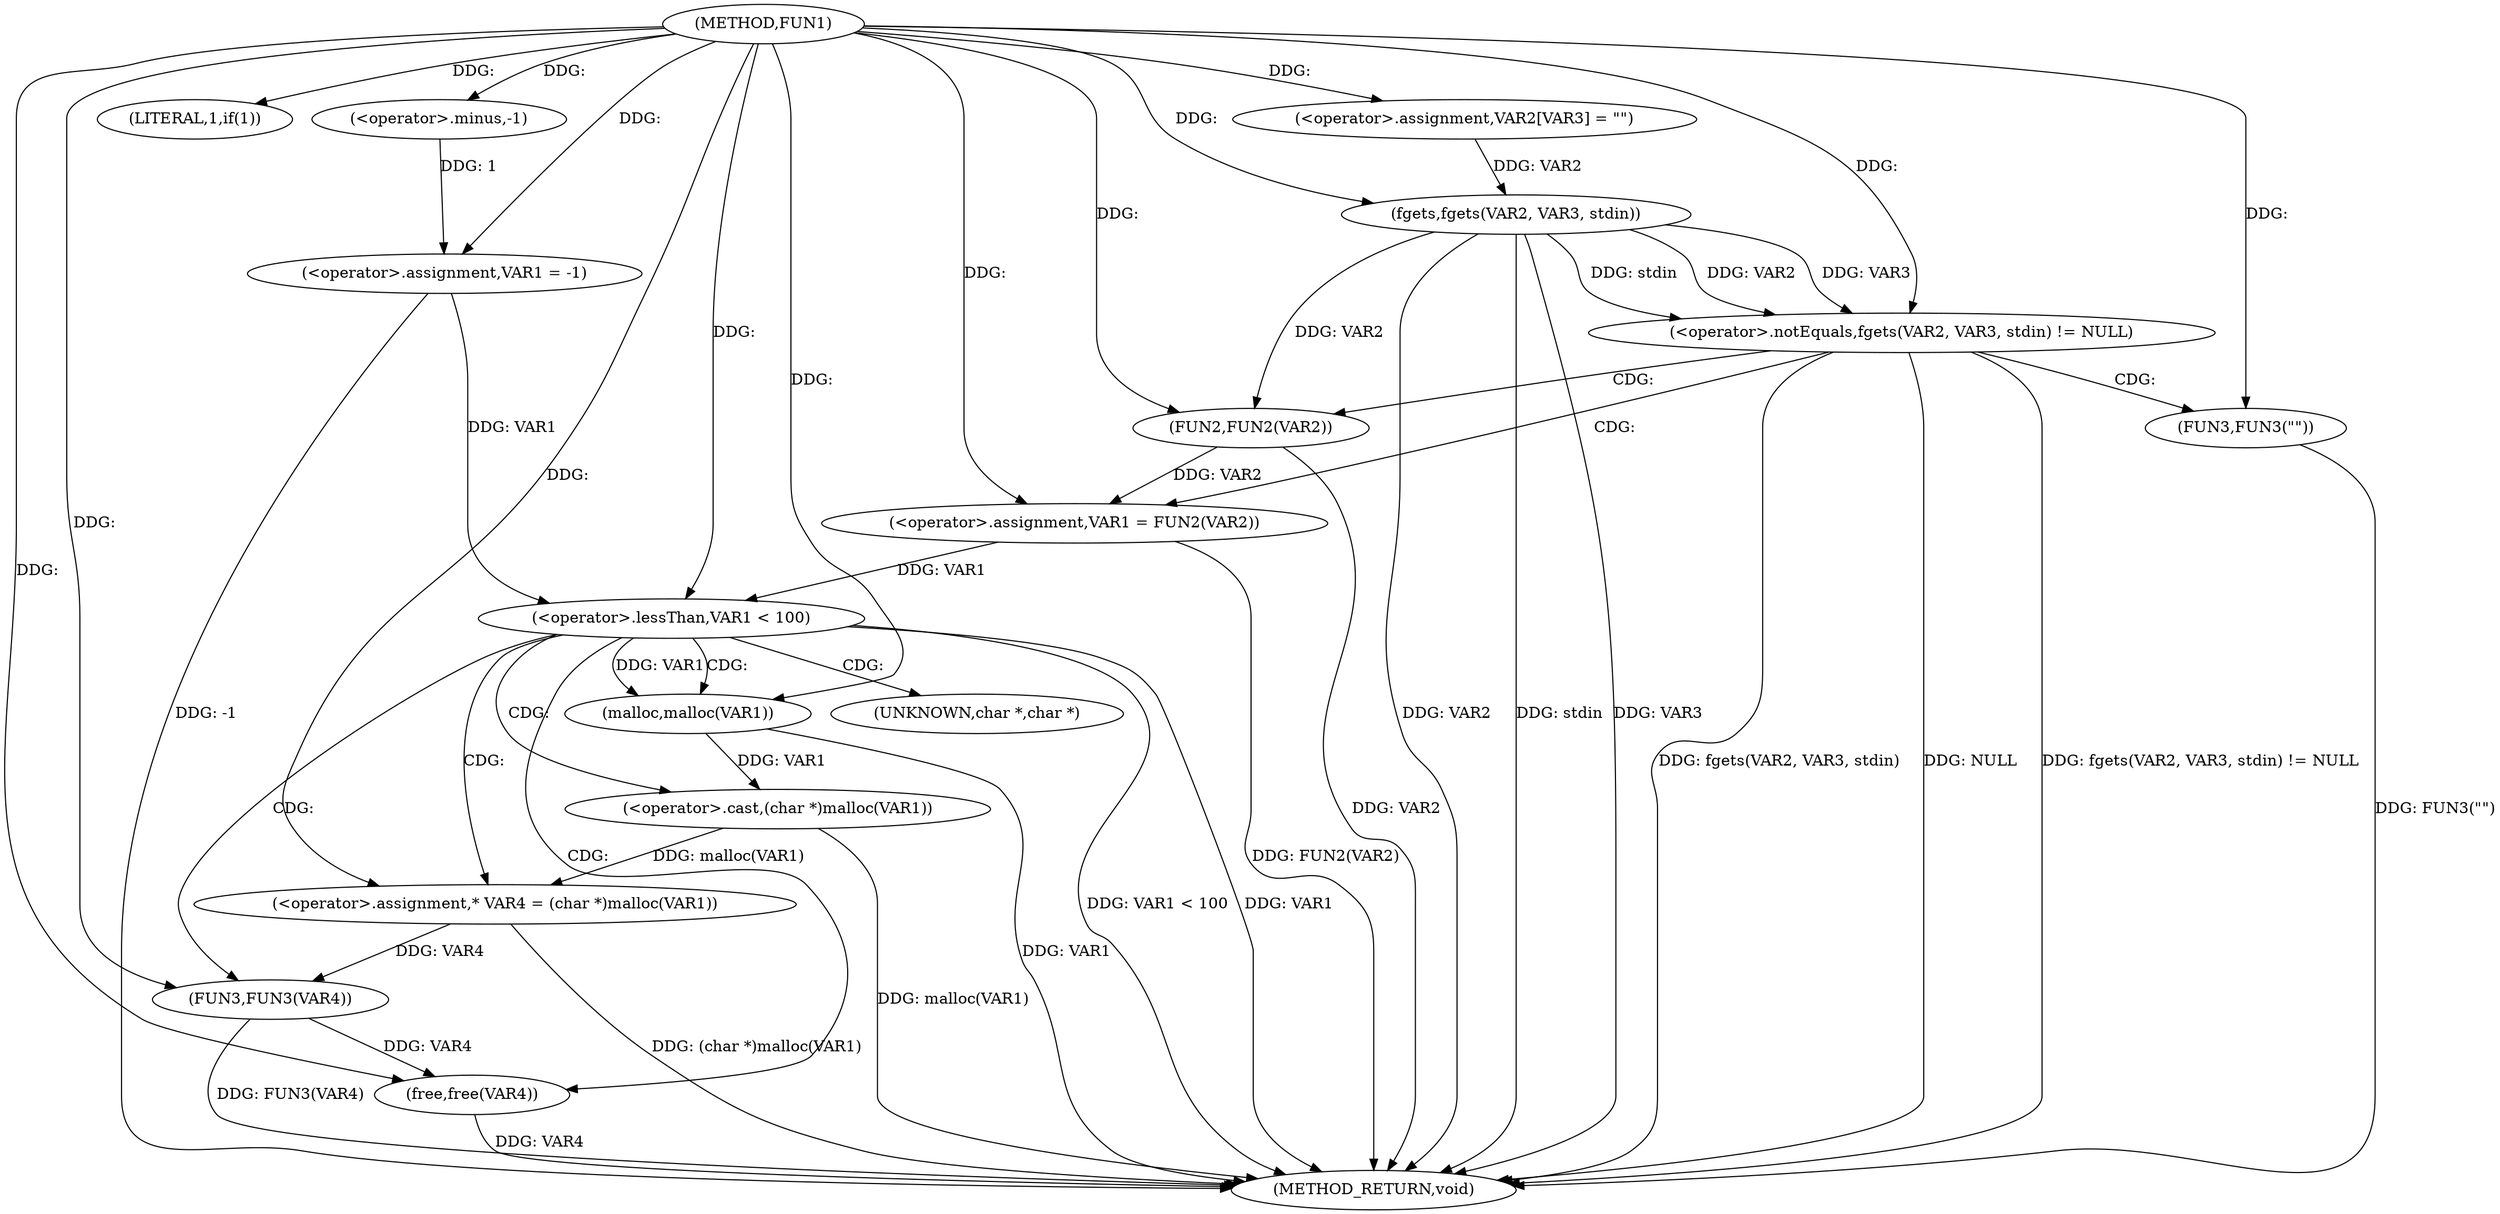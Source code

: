 digraph FUN1 {  
"1000100" [label = "(METHOD,FUN1)" ]
"1000147" [label = "(METHOD_RETURN,void)" ]
"1000103" [label = "(<operator>.assignment,VAR1 = -1)" ]
"1000105" [label = "(<operator>.minus,-1)" ]
"1000108" [label = "(LITERAL,1,if(1))" ]
"1000112" [label = "(<operator>.assignment,VAR2[VAR3] = \"\")" ]
"1000116" [label = "(<operator>.notEquals,fgets(VAR2, VAR3, stdin) != NULL)" ]
"1000117" [label = "(fgets,fgets(VAR2, VAR3, stdin))" ]
"1000123" [label = "(<operator>.assignment,VAR1 = FUN2(VAR2))" ]
"1000125" [label = "(FUN2,FUN2(VAR2))" ]
"1000129" [label = "(FUN3,FUN3(\"\"))" ]
"1000132" [label = "(<operator>.lessThan,VAR1 < 100)" ]
"1000137" [label = "(<operator>.assignment,* VAR4 = (char *)malloc(VAR1))" ]
"1000139" [label = "(<operator>.cast,(char *)malloc(VAR1))" ]
"1000141" [label = "(malloc,malloc(VAR1))" ]
"1000143" [label = "(FUN3,FUN3(VAR4))" ]
"1000145" [label = "(free,free(VAR4))" ]
"1000140" [label = "(UNKNOWN,char *,char *)" ]
  "1000116" -> "1000147"  [ label = "DDG: fgets(VAR2, VAR3, stdin)"] 
  "1000125" -> "1000147"  [ label = "DDG: VAR2"] 
  "1000141" -> "1000147"  [ label = "DDG: VAR1"] 
  "1000123" -> "1000147"  [ label = "DDG: FUN2(VAR2)"] 
  "1000103" -> "1000147"  [ label = "DDG: -1"] 
  "1000116" -> "1000147"  [ label = "DDG: NULL"] 
  "1000117" -> "1000147"  [ label = "DDG: VAR2"] 
  "1000117" -> "1000147"  [ label = "DDG: stdin"] 
  "1000117" -> "1000147"  [ label = "DDG: VAR3"] 
  "1000145" -> "1000147"  [ label = "DDG: VAR4"] 
  "1000116" -> "1000147"  [ label = "DDG: fgets(VAR2, VAR3, stdin) != NULL"] 
  "1000132" -> "1000147"  [ label = "DDG: VAR1 < 100"] 
  "1000139" -> "1000147"  [ label = "DDG: malloc(VAR1)"] 
  "1000137" -> "1000147"  [ label = "DDG: (char *)malloc(VAR1)"] 
  "1000129" -> "1000147"  [ label = "DDG: FUN3(\"\")"] 
  "1000132" -> "1000147"  [ label = "DDG: VAR1"] 
  "1000143" -> "1000147"  [ label = "DDG: FUN3(VAR4)"] 
  "1000105" -> "1000103"  [ label = "DDG: 1"] 
  "1000100" -> "1000103"  [ label = "DDG: "] 
  "1000100" -> "1000105"  [ label = "DDG: "] 
  "1000100" -> "1000108"  [ label = "DDG: "] 
  "1000100" -> "1000112"  [ label = "DDG: "] 
  "1000117" -> "1000116"  [ label = "DDG: VAR2"] 
  "1000117" -> "1000116"  [ label = "DDG: VAR3"] 
  "1000117" -> "1000116"  [ label = "DDG: stdin"] 
  "1000112" -> "1000117"  [ label = "DDG: VAR2"] 
  "1000100" -> "1000117"  [ label = "DDG: "] 
  "1000100" -> "1000116"  [ label = "DDG: "] 
  "1000125" -> "1000123"  [ label = "DDG: VAR2"] 
  "1000100" -> "1000123"  [ label = "DDG: "] 
  "1000117" -> "1000125"  [ label = "DDG: VAR2"] 
  "1000100" -> "1000125"  [ label = "DDG: "] 
  "1000100" -> "1000129"  [ label = "DDG: "] 
  "1000103" -> "1000132"  [ label = "DDG: VAR1"] 
  "1000123" -> "1000132"  [ label = "DDG: VAR1"] 
  "1000100" -> "1000132"  [ label = "DDG: "] 
  "1000139" -> "1000137"  [ label = "DDG: malloc(VAR1)"] 
  "1000100" -> "1000137"  [ label = "DDG: "] 
  "1000141" -> "1000139"  [ label = "DDG: VAR1"] 
  "1000132" -> "1000141"  [ label = "DDG: VAR1"] 
  "1000100" -> "1000141"  [ label = "DDG: "] 
  "1000137" -> "1000143"  [ label = "DDG: VAR4"] 
  "1000100" -> "1000143"  [ label = "DDG: "] 
  "1000143" -> "1000145"  [ label = "DDG: VAR4"] 
  "1000100" -> "1000145"  [ label = "DDG: "] 
  "1000116" -> "1000125"  [ label = "CDG: "] 
  "1000116" -> "1000129"  [ label = "CDG: "] 
  "1000116" -> "1000123"  [ label = "CDG: "] 
  "1000132" -> "1000143"  [ label = "CDG: "] 
  "1000132" -> "1000137"  [ label = "CDG: "] 
  "1000132" -> "1000141"  [ label = "CDG: "] 
  "1000132" -> "1000145"  [ label = "CDG: "] 
  "1000132" -> "1000139"  [ label = "CDG: "] 
  "1000132" -> "1000140"  [ label = "CDG: "] 
}
